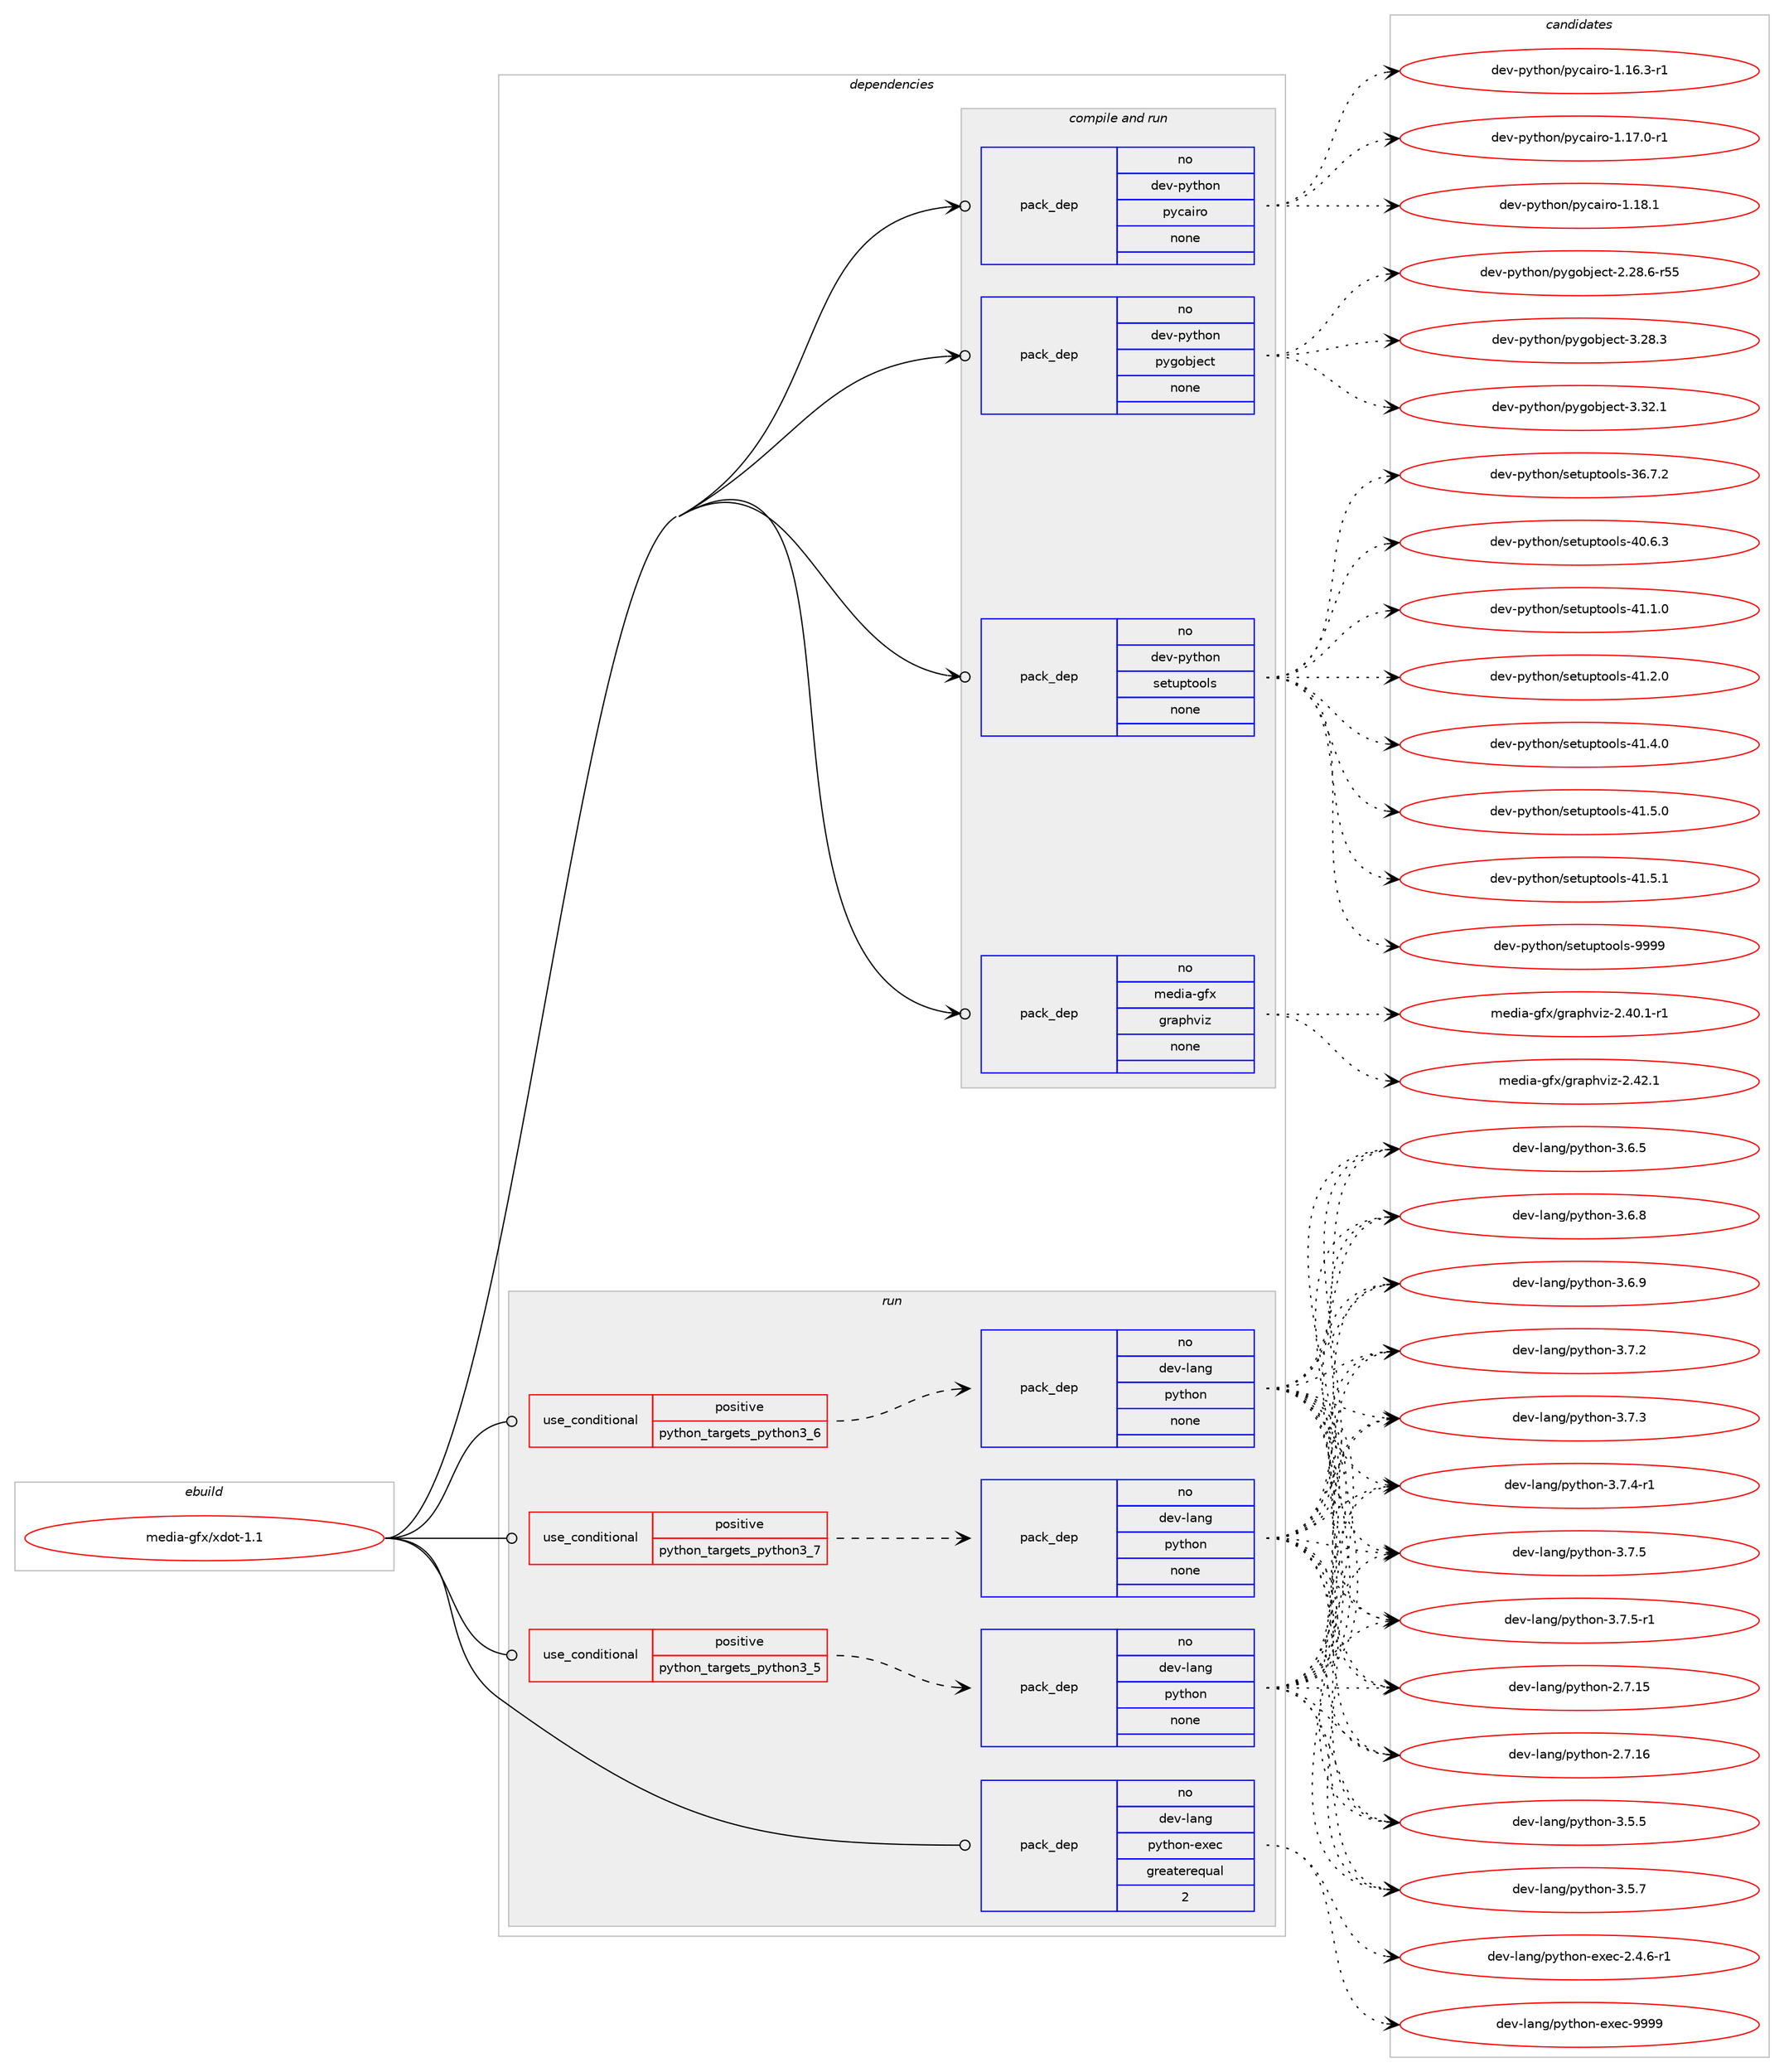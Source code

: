 digraph prolog {

# *************
# Graph options
# *************

newrank=true;
concentrate=true;
compound=true;
graph [rankdir=LR,fontname=Helvetica,fontsize=10,ranksep=1.5];#, ranksep=2.5, nodesep=0.2];
edge  [arrowhead=vee];
node  [fontname=Helvetica,fontsize=10];

# **********
# The ebuild
# **********

subgraph cluster_leftcol {
color=gray;
rank=same;
label=<<i>ebuild</i>>;
id [label="media-gfx/xdot-1.1", color=red, width=4, href="../media-gfx/xdot-1.1.svg"];
}

# ****************
# The dependencies
# ****************

subgraph cluster_midcol {
color=gray;
label=<<i>dependencies</i>>;
subgraph cluster_compile {
fillcolor="#eeeeee";
style=filled;
label=<<i>compile</i>>;
}
subgraph cluster_compileandrun {
fillcolor="#eeeeee";
style=filled;
label=<<i>compile and run</i>>;
subgraph pack579666 {
dependency783779 [label=<<TABLE BORDER="0" CELLBORDER="1" CELLSPACING="0" CELLPADDING="4" WIDTH="220"><TR><TD ROWSPAN="6" CELLPADDING="30">pack_dep</TD></TR><TR><TD WIDTH="110">no</TD></TR><TR><TD>dev-python</TD></TR><TR><TD>pycairo</TD></TR><TR><TD>none</TD></TR><TR><TD></TD></TR></TABLE>>, shape=none, color=blue];
}
id:e -> dependency783779:w [weight=20,style="solid",arrowhead="odotvee"];
subgraph pack579667 {
dependency783780 [label=<<TABLE BORDER="0" CELLBORDER="1" CELLSPACING="0" CELLPADDING="4" WIDTH="220"><TR><TD ROWSPAN="6" CELLPADDING="30">pack_dep</TD></TR><TR><TD WIDTH="110">no</TD></TR><TR><TD>dev-python</TD></TR><TR><TD>pygobject</TD></TR><TR><TD>none</TD></TR><TR><TD></TD></TR></TABLE>>, shape=none, color=blue];
}
id:e -> dependency783780:w [weight=20,style="solid",arrowhead="odotvee"];
subgraph pack579668 {
dependency783781 [label=<<TABLE BORDER="0" CELLBORDER="1" CELLSPACING="0" CELLPADDING="4" WIDTH="220"><TR><TD ROWSPAN="6" CELLPADDING="30">pack_dep</TD></TR><TR><TD WIDTH="110">no</TD></TR><TR><TD>dev-python</TD></TR><TR><TD>setuptools</TD></TR><TR><TD>none</TD></TR><TR><TD></TD></TR></TABLE>>, shape=none, color=blue];
}
id:e -> dependency783781:w [weight=20,style="solid",arrowhead="odotvee"];
subgraph pack579669 {
dependency783782 [label=<<TABLE BORDER="0" CELLBORDER="1" CELLSPACING="0" CELLPADDING="4" WIDTH="220"><TR><TD ROWSPAN="6" CELLPADDING="30">pack_dep</TD></TR><TR><TD WIDTH="110">no</TD></TR><TR><TD>media-gfx</TD></TR><TR><TD>graphviz</TD></TR><TR><TD>none</TD></TR><TR><TD></TD></TR></TABLE>>, shape=none, color=blue];
}
id:e -> dependency783782:w [weight=20,style="solid",arrowhead="odotvee"];
}
subgraph cluster_run {
fillcolor="#eeeeee";
style=filled;
label=<<i>run</i>>;
subgraph cond190515 {
dependency783783 [label=<<TABLE BORDER="0" CELLBORDER="1" CELLSPACING="0" CELLPADDING="4"><TR><TD ROWSPAN="3" CELLPADDING="10">use_conditional</TD></TR><TR><TD>positive</TD></TR><TR><TD>python_targets_python3_5</TD></TR></TABLE>>, shape=none, color=red];
subgraph pack579670 {
dependency783784 [label=<<TABLE BORDER="0" CELLBORDER="1" CELLSPACING="0" CELLPADDING="4" WIDTH="220"><TR><TD ROWSPAN="6" CELLPADDING="30">pack_dep</TD></TR><TR><TD WIDTH="110">no</TD></TR><TR><TD>dev-lang</TD></TR><TR><TD>python</TD></TR><TR><TD>none</TD></TR><TR><TD></TD></TR></TABLE>>, shape=none, color=blue];
}
dependency783783:e -> dependency783784:w [weight=20,style="dashed",arrowhead="vee"];
}
id:e -> dependency783783:w [weight=20,style="solid",arrowhead="odot"];
subgraph cond190516 {
dependency783785 [label=<<TABLE BORDER="0" CELLBORDER="1" CELLSPACING="0" CELLPADDING="4"><TR><TD ROWSPAN="3" CELLPADDING="10">use_conditional</TD></TR><TR><TD>positive</TD></TR><TR><TD>python_targets_python3_6</TD></TR></TABLE>>, shape=none, color=red];
subgraph pack579671 {
dependency783786 [label=<<TABLE BORDER="0" CELLBORDER="1" CELLSPACING="0" CELLPADDING="4" WIDTH="220"><TR><TD ROWSPAN="6" CELLPADDING="30">pack_dep</TD></TR><TR><TD WIDTH="110">no</TD></TR><TR><TD>dev-lang</TD></TR><TR><TD>python</TD></TR><TR><TD>none</TD></TR><TR><TD></TD></TR></TABLE>>, shape=none, color=blue];
}
dependency783785:e -> dependency783786:w [weight=20,style="dashed",arrowhead="vee"];
}
id:e -> dependency783785:w [weight=20,style="solid",arrowhead="odot"];
subgraph cond190517 {
dependency783787 [label=<<TABLE BORDER="0" CELLBORDER="1" CELLSPACING="0" CELLPADDING="4"><TR><TD ROWSPAN="3" CELLPADDING="10">use_conditional</TD></TR><TR><TD>positive</TD></TR><TR><TD>python_targets_python3_7</TD></TR></TABLE>>, shape=none, color=red];
subgraph pack579672 {
dependency783788 [label=<<TABLE BORDER="0" CELLBORDER="1" CELLSPACING="0" CELLPADDING="4" WIDTH="220"><TR><TD ROWSPAN="6" CELLPADDING="30">pack_dep</TD></TR><TR><TD WIDTH="110">no</TD></TR><TR><TD>dev-lang</TD></TR><TR><TD>python</TD></TR><TR><TD>none</TD></TR><TR><TD></TD></TR></TABLE>>, shape=none, color=blue];
}
dependency783787:e -> dependency783788:w [weight=20,style="dashed",arrowhead="vee"];
}
id:e -> dependency783787:w [weight=20,style="solid",arrowhead="odot"];
subgraph pack579673 {
dependency783789 [label=<<TABLE BORDER="0" CELLBORDER="1" CELLSPACING="0" CELLPADDING="4" WIDTH="220"><TR><TD ROWSPAN="6" CELLPADDING="30">pack_dep</TD></TR><TR><TD WIDTH="110">no</TD></TR><TR><TD>dev-lang</TD></TR><TR><TD>python-exec</TD></TR><TR><TD>greaterequal</TD></TR><TR><TD>2</TD></TR></TABLE>>, shape=none, color=blue];
}
id:e -> dependency783789:w [weight=20,style="solid",arrowhead="odot"];
}
}

# **************
# The candidates
# **************

subgraph cluster_choices {
rank=same;
color=gray;
label=<<i>candidates</i>>;

subgraph choice579666 {
color=black;
nodesep=1;
choice10010111845112121116104111110471121219997105114111454946495446514511449 [label="dev-python/pycairo-1.16.3-r1", color=red, width=4,href="../dev-python/pycairo-1.16.3-r1.svg"];
choice10010111845112121116104111110471121219997105114111454946495546484511449 [label="dev-python/pycairo-1.17.0-r1", color=red, width=4,href="../dev-python/pycairo-1.17.0-r1.svg"];
choice1001011184511212111610411111047112121999710511411145494649564649 [label="dev-python/pycairo-1.18.1", color=red, width=4,href="../dev-python/pycairo-1.18.1.svg"];
dependency783779:e -> choice10010111845112121116104111110471121219997105114111454946495446514511449:w [style=dotted,weight="100"];
dependency783779:e -> choice10010111845112121116104111110471121219997105114111454946495546484511449:w [style=dotted,weight="100"];
dependency783779:e -> choice1001011184511212111610411111047112121999710511411145494649564649:w [style=dotted,weight="100"];
}
subgraph choice579667 {
color=black;
nodesep=1;
choice1001011184511212111610411111047112121103111981061019911645504650564654451145353 [label="dev-python/pygobject-2.28.6-r55", color=red, width=4,href="../dev-python/pygobject-2.28.6-r55.svg"];
choice1001011184511212111610411111047112121103111981061019911645514650564651 [label="dev-python/pygobject-3.28.3", color=red, width=4,href="../dev-python/pygobject-3.28.3.svg"];
choice1001011184511212111610411111047112121103111981061019911645514651504649 [label="dev-python/pygobject-3.32.1", color=red, width=4,href="../dev-python/pygobject-3.32.1.svg"];
dependency783780:e -> choice1001011184511212111610411111047112121103111981061019911645504650564654451145353:w [style=dotted,weight="100"];
dependency783780:e -> choice1001011184511212111610411111047112121103111981061019911645514650564651:w [style=dotted,weight="100"];
dependency783780:e -> choice1001011184511212111610411111047112121103111981061019911645514651504649:w [style=dotted,weight="100"];
}
subgraph choice579668 {
color=black;
nodesep=1;
choice100101118451121211161041111104711510111611711211611111110811545515446554650 [label="dev-python/setuptools-36.7.2", color=red, width=4,href="../dev-python/setuptools-36.7.2.svg"];
choice100101118451121211161041111104711510111611711211611111110811545524846544651 [label="dev-python/setuptools-40.6.3", color=red, width=4,href="../dev-python/setuptools-40.6.3.svg"];
choice100101118451121211161041111104711510111611711211611111110811545524946494648 [label="dev-python/setuptools-41.1.0", color=red, width=4,href="../dev-python/setuptools-41.1.0.svg"];
choice100101118451121211161041111104711510111611711211611111110811545524946504648 [label="dev-python/setuptools-41.2.0", color=red, width=4,href="../dev-python/setuptools-41.2.0.svg"];
choice100101118451121211161041111104711510111611711211611111110811545524946524648 [label="dev-python/setuptools-41.4.0", color=red, width=4,href="../dev-python/setuptools-41.4.0.svg"];
choice100101118451121211161041111104711510111611711211611111110811545524946534648 [label="dev-python/setuptools-41.5.0", color=red, width=4,href="../dev-python/setuptools-41.5.0.svg"];
choice100101118451121211161041111104711510111611711211611111110811545524946534649 [label="dev-python/setuptools-41.5.1", color=red, width=4,href="../dev-python/setuptools-41.5.1.svg"];
choice10010111845112121116104111110471151011161171121161111111081154557575757 [label="dev-python/setuptools-9999", color=red, width=4,href="../dev-python/setuptools-9999.svg"];
dependency783781:e -> choice100101118451121211161041111104711510111611711211611111110811545515446554650:w [style=dotted,weight="100"];
dependency783781:e -> choice100101118451121211161041111104711510111611711211611111110811545524846544651:w [style=dotted,weight="100"];
dependency783781:e -> choice100101118451121211161041111104711510111611711211611111110811545524946494648:w [style=dotted,weight="100"];
dependency783781:e -> choice100101118451121211161041111104711510111611711211611111110811545524946504648:w [style=dotted,weight="100"];
dependency783781:e -> choice100101118451121211161041111104711510111611711211611111110811545524946524648:w [style=dotted,weight="100"];
dependency783781:e -> choice100101118451121211161041111104711510111611711211611111110811545524946534648:w [style=dotted,weight="100"];
dependency783781:e -> choice100101118451121211161041111104711510111611711211611111110811545524946534649:w [style=dotted,weight="100"];
dependency783781:e -> choice10010111845112121116104111110471151011161171121161111111081154557575757:w [style=dotted,weight="100"];
}
subgraph choice579669 {
color=black;
nodesep=1;
choice10910110010597451031021204710311497112104118105122455046524846494511449 [label="media-gfx/graphviz-2.40.1-r1", color=red, width=4,href="../media-gfx/graphviz-2.40.1-r1.svg"];
choice1091011001059745103102120471031149711210411810512245504652504649 [label="media-gfx/graphviz-2.42.1", color=red, width=4,href="../media-gfx/graphviz-2.42.1.svg"];
dependency783782:e -> choice10910110010597451031021204710311497112104118105122455046524846494511449:w [style=dotted,weight="100"];
dependency783782:e -> choice1091011001059745103102120471031149711210411810512245504652504649:w [style=dotted,weight="100"];
}
subgraph choice579670 {
color=black;
nodesep=1;
choice10010111845108971101034711212111610411111045504655464953 [label="dev-lang/python-2.7.15", color=red, width=4,href="../dev-lang/python-2.7.15.svg"];
choice10010111845108971101034711212111610411111045504655464954 [label="dev-lang/python-2.7.16", color=red, width=4,href="../dev-lang/python-2.7.16.svg"];
choice100101118451089711010347112121116104111110455146534653 [label="dev-lang/python-3.5.5", color=red, width=4,href="../dev-lang/python-3.5.5.svg"];
choice100101118451089711010347112121116104111110455146534655 [label="dev-lang/python-3.5.7", color=red, width=4,href="../dev-lang/python-3.5.7.svg"];
choice100101118451089711010347112121116104111110455146544653 [label="dev-lang/python-3.6.5", color=red, width=4,href="../dev-lang/python-3.6.5.svg"];
choice100101118451089711010347112121116104111110455146544656 [label="dev-lang/python-3.6.8", color=red, width=4,href="../dev-lang/python-3.6.8.svg"];
choice100101118451089711010347112121116104111110455146544657 [label="dev-lang/python-3.6.9", color=red, width=4,href="../dev-lang/python-3.6.9.svg"];
choice100101118451089711010347112121116104111110455146554650 [label="dev-lang/python-3.7.2", color=red, width=4,href="../dev-lang/python-3.7.2.svg"];
choice100101118451089711010347112121116104111110455146554651 [label="dev-lang/python-3.7.3", color=red, width=4,href="../dev-lang/python-3.7.3.svg"];
choice1001011184510897110103471121211161041111104551465546524511449 [label="dev-lang/python-3.7.4-r1", color=red, width=4,href="../dev-lang/python-3.7.4-r1.svg"];
choice100101118451089711010347112121116104111110455146554653 [label="dev-lang/python-3.7.5", color=red, width=4,href="../dev-lang/python-3.7.5.svg"];
choice1001011184510897110103471121211161041111104551465546534511449 [label="dev-lang/python-3.7.5-r1", color=red, width=4,href="../dev-lang/python-3.7.5-r1.svg"];
dependency783784:e -> choice10010111845108971101034711212111610411111045504655464953:w [style=dotted,weight="100"];
dependency783784:e -> choice10010111845108971101034711212111610411111045504655464954:w [style=dotted,weight="100"];
dependency783784:e -> choice100101118451089711010347112121116104111110455146534653:w [style=dotted,weight="100"];
dependency783784:e -> choice100101118451089711010347112121116104111110455146534655:w [style=dotted,weight="100"];
dependency783784:e -> choice100101118451089711010347112121116104111110455146544653:w [style=dotted,weight="100"];
dependency783784:e -> choice100101118451089711010347112121116104111110455146544656:w [style=dotted,weight="100"];
dependency783784:e -> choice100101118451089711010347112121116104111110455146544657:w [style=dotted,weight="100"];
dependency783784:e -> choice100101118451089711010347112121116104111110455146554650:w [style=dotted,weight="100"];
dependency783784:e -> choice100101118451089711010347112121116104111110455146554651:w [style=dotted,weight="100"];
dependency783784:e -> choice1001011184510897110103471121211161041111104551465546524511449:w [style=dotted,weight="100"];
dependency783784:e -> choice100101118451089711010347112121116104111110455146554653:w [style=dotted,weight="100"];
dependency783784:e -> choice1001011184510897110103471121211161041111104551465546534511449:w [style=dotted,weight="100"];
}
subgraph choice579671 {
color=black;
nodesep=1;
choice10010111845108971101034711212111610411111045504655464953 [label="dev-lang/python-2.7.15", color=red, width=4,href="../dev-lang/python-2.7.15.svg"];
choice10010111845108971101034711212111610411111045504655464954 [label="dev-lang/python-2.7.16", color=red, width=4,href="../dev-lang/python-2.7.16.svg"];
choice100101118451089711010347112121116104111110455146534653 [label="dev-lang/python-3.5.5", color=red, width=4,href="../dev-lang/python-3.5.5.svg"];
choice100101118451089711010347112121116104111110455146534655 [label="dev-lang/python-3.5.7", color=red, width=4,href="../dev-lang/python-3.5.7.svg"];
choice100101118451089711010347112121116104111110455146544653 [label="dev-lang/python-3.6.5", color=red, width=4,href="../dev-lang/python-3.6.5.svg"];
choice100101118451089711010347112121116104111110455146544656 [label="dev-lang/python-3.6.8", color=red, width=4,href="../dev-lang/python-3.6.8.svg"];
choice100101118451089711010347112121116104111110455146544657 [label="dev-lang/python-3.6.9", color=red, width=4,href="../dev-lang/python-3.6.9.svg"];
choice100101118451089711010347112121116104111110455146554650 [label="dev-lang/python-3.7.2", color=red, width=4,href="../dev-lang/python-3.7.2.svg"];
choice100101118451089711010347112121116104111110455146554651 [label="dev-lang/python-3.7.3", color=red, width=4,href="../dev-lang/python-3.7.3.svg"];
choice1001011184510897110103471121211161041111104551465546524511449 [label="dev-lang/python-3.7.4-r1", color=red, width=4,href="../dev-lang/python-3.7.4-r1.svg"];
choice100101118451089711010347112121116104111110455146554653 [label="dev-lang/python-3.7.5", color=red, width=4,href="../dev-lang/python-3.7.5.svg"];
choice1001011184510897110103471121211161041111104551465546534511449 [label="dev-lang/python-3.7.5-r1", color=red, width=4,href="../dev-lang/python-3.7.5-r1.svg"];
dependency783786:e -> choice10010111845108971101034711212111610411111045504655464953:w [style=dotted,weight="100"];
dependency783786:e -> choice10010111845108971101034711212111610411111045504655464954:w [style=dotted,weight="100"];
dependency783786:e -> choice100101118451089711010347112121116104111110455146534653:w [style=dotted,weight="100"];
dependency783786:e -> choice100101118451089711010347112121116104111110455146534655:w [style=dotted,weight="100"];
dependency783786:e -> choice100101118451089711010347112121116104111110455146544653:w [style=dotted,weight="100"];
dependency783786:e -> choice100101118451089711010347112121116104111110455146544656:w [style=dotted,weight="100"];
dependency783786:e -> choice100101118451089711010347112121116104111110455146544657:w [style=dotted,weight="100"];
dependency783786:e -> choice100101118451089711010347112121116104111110455146554650:w [style=dotted,weight="100"];
dependency783786:e -> choice100101118451089711010347112121116104111110455146554651:w [style=dotted,weight="100"];
dependency783786:e -> choice1001011184510897110103471121211161041111104551465546524511449:w [style=dotted,weight="100"];
dependency783786:e -> choice100101118451089711010347112121116104111110455146554653:w [style=dotted,weight="100"];
dependency783786:e -> choice1001011184510897110103471121211161041111104551465546534511449:w [style=dotted,weight="100"];
}
subgraph choice579672 {
color=black;
nodesep=1;
choice10010111845108971101034711212111610411111045504655464953 [label="dev-lang/python-2.7.15", color=red, width=4,href="../dev-lang/python-2.7.15.svg"];
choice10010111845108971101034711212111610411111045504655464954 [label="dev-lang/python-2.7.16", color=red, width=4,href="../dev-lang/python-2.7.16.svg"];
choice100101118451089711010347112121116104111110455146534653 [label="dev-lang/python-3.5.5", color=red, width=4,href="../dev-lang/python-3.5.5.svg"];
choice100101118451089711010347112121116104111110455146534655 [label="dev-lang/python-3.5.7", color=red, width=4,href="../dev-lang/python-3.5.7.svg"];
choice100101118451089711010347112121116104111110455146544653 [label="dev-lang/python-3.6.5", color=red, width=4,href="../dev-lang/python-3.6.5.svg"];
choice100101118451089711010347112121116104111110455146544656 [label="dev-lang/python-3.6.8", color=red, width=4,href="../dev-lang/python-3.6.8.svg"];
choice100101118451089711010347112121116104111110455146544657 [label="dev-lang/python-3.6.9", color=red, width=4,href="../dev-lang/python-3.6.9.svg"];
choice100101118451089711010347112121116104111110455146554650 [label="dev-lang/python-3.7.2", color=red, width=4,href="../dev-lang/python-3.7.2.svg"];
choice100101118451089711010347112121116104111110455146554651 [label="dev-lang/python-3.7.3", color=red, width=4,href="../dev-lang/python-3.7.3.svg"];
choice1001011184510897110103471121211161041111104551465546524511449 [label="dev-lang/python-3.7.4-r1", color=red, width=4,href="../dev-lang/python-3.7.4-r1.svg"];
choice100101118451089711010347112121116104111110455146554653 [label="dev-lang/python-3.7.5", color=red, width=4,href="../dev-lang/python-3.7.5.svg"];
choice1001011184510897110103471121211161041111104551465546534511449 [label="dev-lang/python-3.7.5-r1", color=red, width=4,href="../dev-lang/python-3.7.5-r1.svg"];
dependency783788:e -> choice10010111845108971101034711212111610411111045504655464953:w [style=dotted,weight="100"];
dependency783788:e -> choice10010111845108971101034711212111610411111045504655464954:w [style=dotted,weight="100"];
dependency783788:e -> choice100101118451089711010347112121116104111110455146534653:w [style=dotted,weight="100"];
dependency783788:e -> choice100101118451089711010347112121116104111110455146534655:w [style=dotted,weight="100"];
dependency783788:e -> choice100101118451089711010347112121116104111110455146544653:w [style=dotted,weight="100"];
dependency783788:e -> choice100101118451089711010347112121116104111110455146544656:w [style=dotted,weight="100"];
dependency783788:e -> choice100101118451089711010347112121116104111110455146544657:w [style=dotted,weight="100"];
dependency783788:e -> choice100101118451089711010347112121116104111110455146554650:w [style=dotted,weight="100"];
dependency783788:e -> choice100101118451089711010347112121116104111110455146554651:w [style=dotted,weight="100"];
dependency783788:e -> choice1001011184510897110103471121211161041111104551465546524511449:w [style=dotted,weight="100"];
dependency783788:e -> choice100101118451089711010347112121116104111110455146554653:w [style=dotted,weight="100"];
dependency783788:e -> choice1001011184510897110103471121211161041111104551465546534511449:w [style=dotted,weight="100"];
}
subgraph choice579673 {
color=black;
nodesep=1;
choice10010111845108971101034711212111610411111045101120101994550465246544511449 [label="dev-lang/python-exec-2.4.6-r1", color=red, width=4,href="../dev-lang/python-exec-2.4.6-r1.svg"];
choice10010111845108971101034711212111610411111045101120101994557575757 [label="dev-lang/python-exec-9999", color=red, width=4,href="../dev-lang/python-exec-9999.svg"];
dependency783789:e -> choice10010111845108971101034711212111610411111045101120101994550465246544511449:w [style=dotted,weight="100"];
dependency783789:e -> choice10010111845108971101034711212111610411111045101120101994557575757:w [style=dotted,weight="100"];
}
}

}

